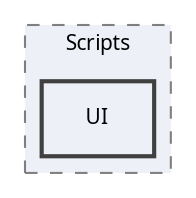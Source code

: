 digraph "UI"
{
 // LATEX_PDF_SIZE
  edge [fontname="Calibrii",fontsize="10",labelfontname="Calibrii",labelfontsize="10"];
  node [fontname="Calibrii",fontsize="10",shape=record];
  compound=true
  subgraph clusterdir_f13b41af88cf68434578284aaf699e39 {
    graph [ bgcolor="#edf0f7", pencolor="grey50", style="filled,dashed,", label="Scripts", fontname="Calibrii", fontsize="10", URL="dir_f13b41af88cf68434578284aaf699e39.html"]
  dir_4ae35e2d0d203079e26c83ccaec95743 [shape=box, label="UI", style="filled,bold,", fillcolor="#edf0f7", color="grey25", URL="dir_4ae35e2d0d203079e26c83ccaec95743.html"];
  }
}
